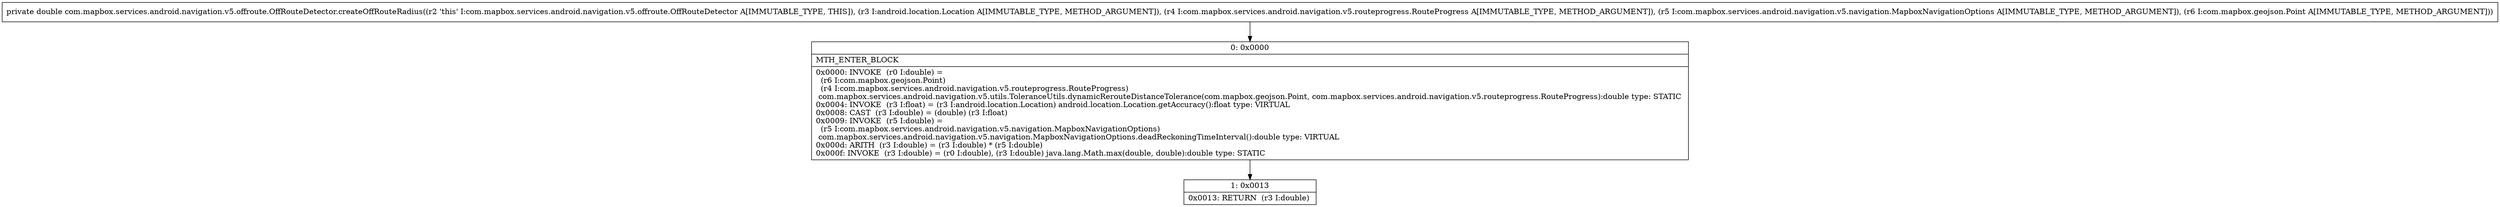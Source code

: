 digraph "CFG forcom.mapbox.services.android.navigation.v5.offroute.OffRouteDetector.createOffRouteRadius(Landroid\/location\/Location;Lcom\/mapbox\/services\/android\/navigation\/v5\/routeprogress\/RouteProgress;Lcom\/mapbox\/services\/android\/navigation\/v5\/navigation\/MapboxNavigationOptions;Lcom\/mapbox\/geojson\/Point;)D" {
Node_0 [shape=record,label="{0\:\ 0x0000|MTH_ENTER_BLOCK\l|0x0000: INVOKE  (r0 I:double) = \l  (r6 I:com.mapbox.geojson.Point)\l  (r4 I:com.mapbox.services.android.navigation.v5.routeprogress.RouteProgress)\l com.mapbox.services.android.navigation.v5.utils.ToleranceUtils.dynamicRerouteDistanceTolerance(com.mapbox.geojson.Point, com.mapbox.services.android.navigation.v5.routeprogress.RouteProgress):double type: STATIC \l0x0004: INVOKE  (r3 I:float) = (r3 I:android.location.Location) android.location.Location.getAccuracy():float type: VIRTUAL \l0x0008: CAST  (r3 I:double) = (double) (r3 I:float) \l0x0009: INVOKE  (r5 I:double) = \l  (r5 I:com.mapbox.services.android.navigation.v5.navigation.MapboxNavigationOptions)\l com.mapbox.services.android.navigation.v5.navigation.MapboxNavigationOptions.deadReckoningTimeInterval():double type: VIRTUAL \l0x000d: ARITH  (r3 I:double) = (r3 I:double) * (r5 I:double) \l0x000f: INVOKE  (r3 I:double) = (r0 I:double), (r3 I:double) java.lang.Math.max(double, double):double type: STATIC \l}"];
Node_1 [shape=record,label="{1\:\ 0x0013|0x0013: RETURN  (r3 I:double) \l}"];
MethodNode[shape=record,label="{private double com.mapbox.services.android.navigation.v5.offroute.OffRouteDetector.createOffRouteRadius((r2 'this' I:com.mapbox.services.android.navigation.v5.offroute.OffRouteDetector A[IMMUTABLE_TYPE, THIS]), (r3 I:android.location.Location A[IMMUTABLE_TYPE, METHOD_ARGUMENT]), (r4 I:com.mapbox.services.android.navigation.v5.routeprogress.RouteProgress A[IMMUTABLE_TYPE, METHOD_ARGUMENT]), (r5 I:com.mapbox.services.android.navigation.v5.navigation.MapboxNavigationOptions A[IMMUTABLE_TYPE, METHOD_ARGUMENT]), (r6 I:com.mapbox.geojson.Point A[IMMUTABLE_TYPE, METHOD_ARGUMENT])) }"];
MethodNode -> Node_0;
Node_0 -> Node_1;
}

